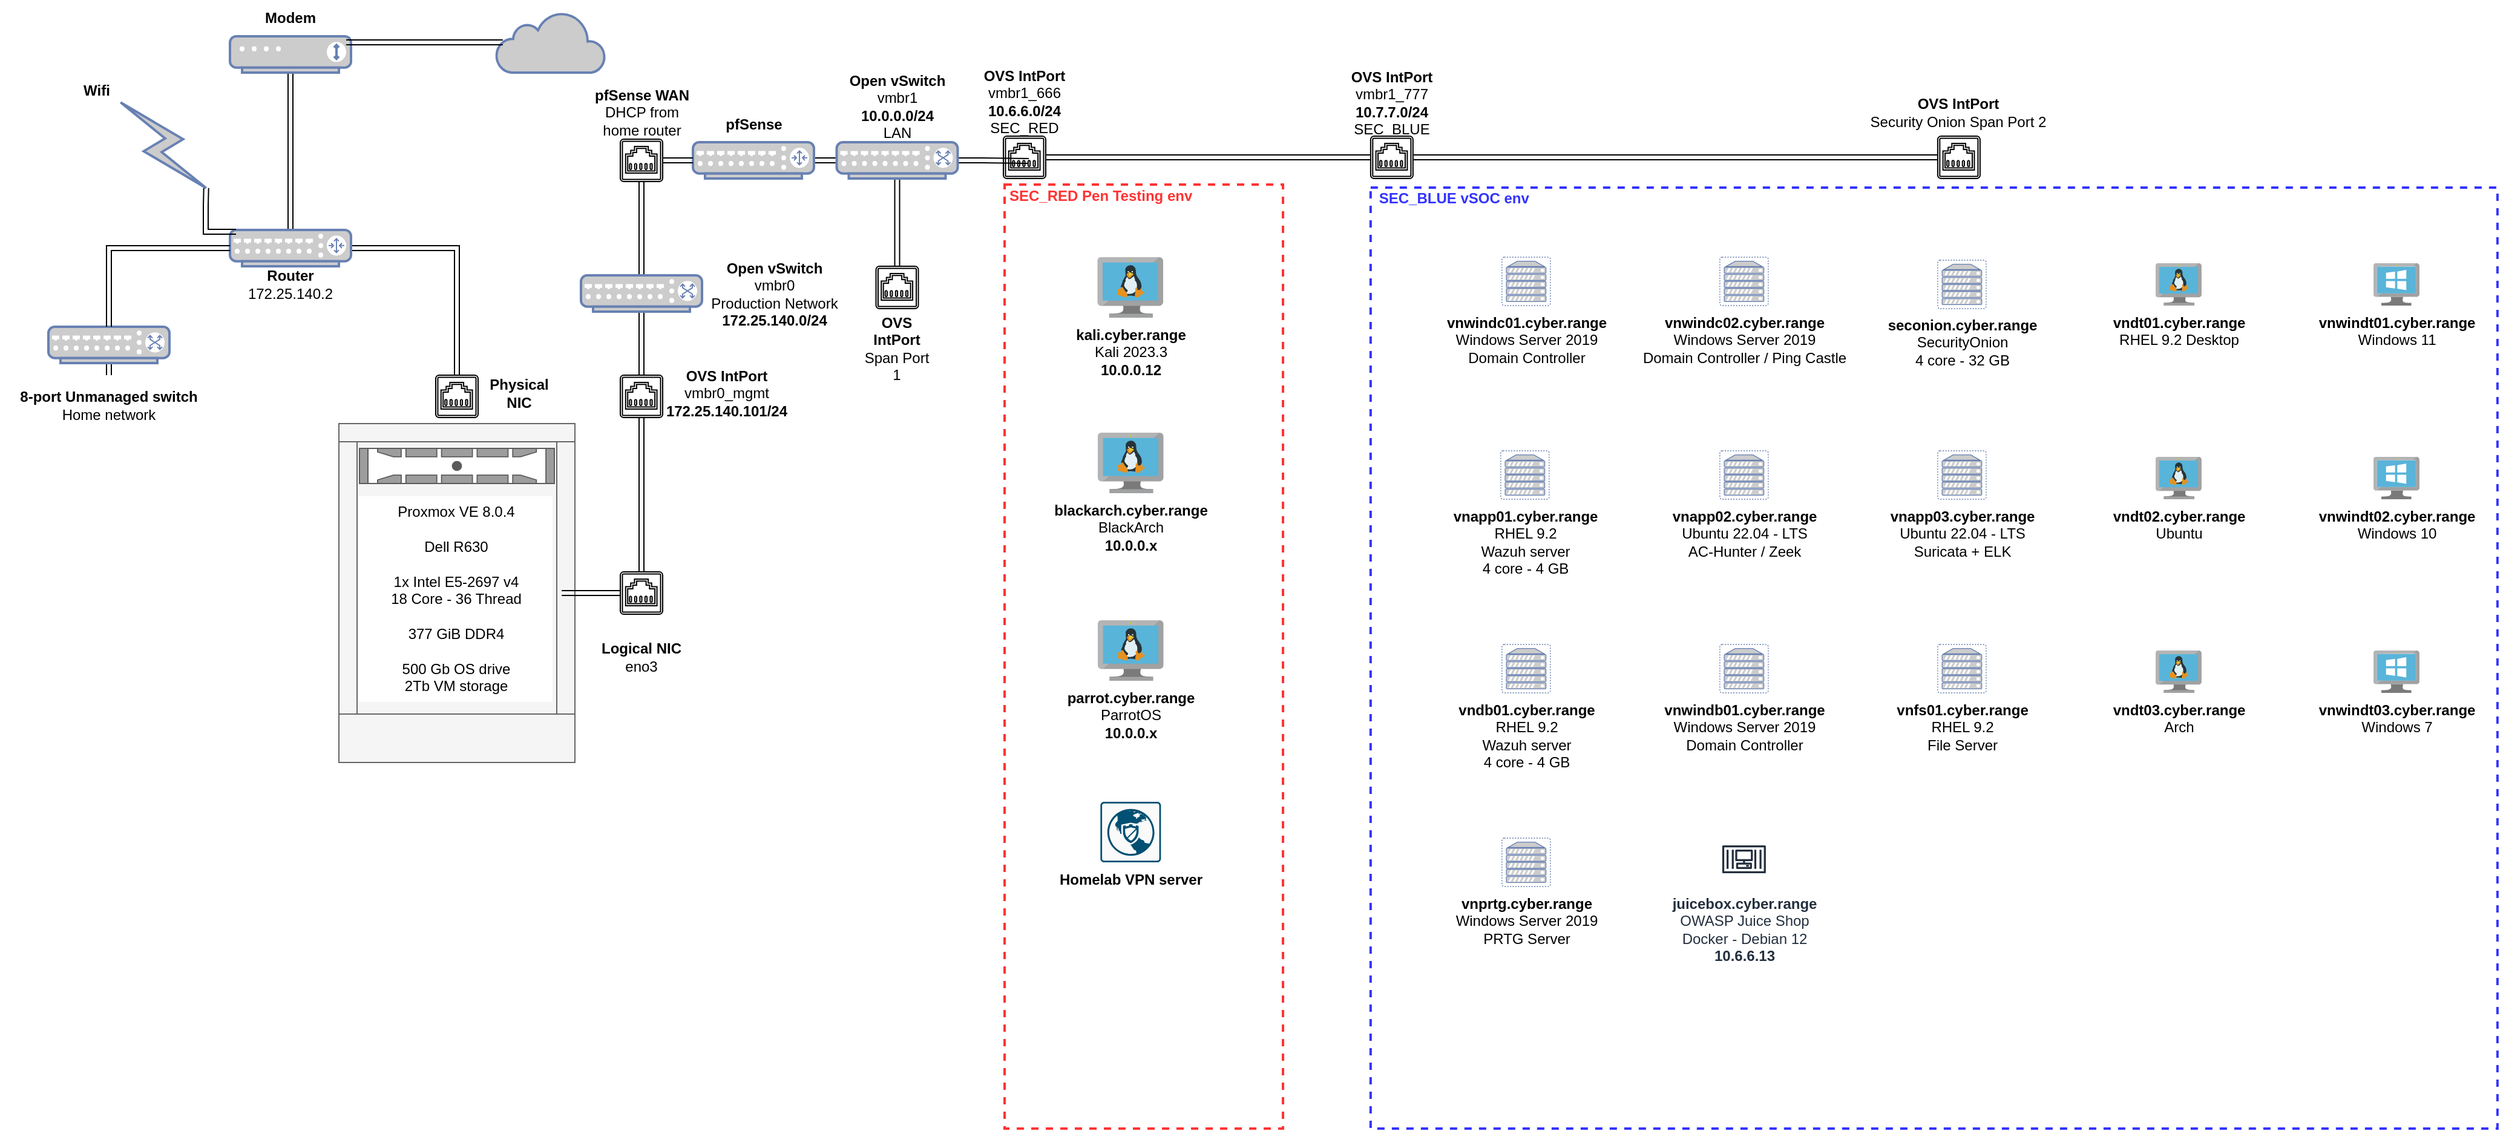 <mxfile version="21.8.0" type="github">
  <diagram name="Page-1" id="Gz2OW-2O6twBv-y2hm4n">
    <mxGraphModel dx="2284" dy="750" grid="1" gridSize="10" guides="1" tooltips="1" connect="1" arrows="1" fold="1" page="1" pageScale="1" pageWidth="850" pageHeight="1100" math="0" shadow="0">
      <root>
        <mxCell id="0" />
        <mxCell id="1" parent="0" />
        <mxCell id="6AgiHDk-AYFdmTXKW45j-122" value="&amp;nbsp;&lt;font color=&quot;#3333ff&quot;&gt;SEC_BLUE vSOC env&lt;/font&gt;" style="html=1;fontColor=#FF3333;fontStyle=1;align=left;verticalAlign=top;spacing=0;labelBorderColor=none;fillColor=none;dashed=1;strokeWidth=2;strokeColor=#3333FF;spacingLeft=4;spacingTop=-3;movable=1;resizable=1;rotatable=1;deletable=1;editable=1;locked=0;connectable=1;" vertex="1" parent="1">
          <mxGeometry x="332.42" y="185" width="931" height="777.5" as="geometry" />
        </mxCell>
        <mxCell id="6AgiHDk-AYFdmTXKW45j-123" value="SEC_RED Pen Testing env" style="html=1;fontColor=#FF3333;fontStyle=1;align=left;verticalAlign=top;spacing=0;labelBorderColor=none;fillColor=none;dashed=1;strokeWidth=2;strokeColor=#FF3333;spacingLeft=4;spacingTop=-3;movable=1;resizable=1;rotatable=1;deletable=1;editable=1;locked=0;connectable=1;" vertex="1" parent="1">
          <mxGeometry x="30.0" y="182.5" width="230" height="780" as="geometry" />
        </mxCell>
        <mxCell id="6AgiHDk-AYFdmTXKW45j-7" style="edgeStyle=orthogonalEdgeStyle;rounded=0;orthogonalLoop=1;jettySize=auto;html=1;exitX=0.5;exitY=0;exitDx=0;exitDy=0;exitPerimeter=0;shape=link;" edge="1" parent="1" source="6AgiHDk-AYFdmTXKW45j-1" target="6AgiHDk-AYFdmTXKW45j-5">
          <mxGeometry relative="1" as="geometry" />
        </mxCell>
        <mxCell id="6AgiHDk-AYFdmTXKW45j-43" style="edgeStyle=orthogonalEdgeStyle;rounded=0;orthogonalLoop=1;jettySize=auto;html=1;exitX=1;exitY=0.5;exitDx=0;exitDy=0;exitPerimeter=0;shape=link;entryX=0.5;entryY=1;entryDx=0;entryDy=0;entryPerimeter=0;" edge="1" parent="1" source="6AgiHDk-AYFdmTXKW45j-1" target="6AgiHDk-AYFdmTXKW45j-132">
          <mxGeometry relative="1" as="geometry">
            <mxPoint x="-422.5" y="325" as="targetPoint" />
          </mxGeometry>
        </mxCell>
        <mxCell id="6AgiHDk-AYFdmTXKW45j-1" value="" style="fontColor=#0066CC;verticalAlign=top;verticalLabelPosition=bottom;labelPosition=center;align=center;html=1;outlineConnect=0;fillColor=#CCCCCC;strokeColor=#6881B3;gradientColor=none;gradientDirection=north;strokeWidth=2;shape=mxgraph.networks.router;" vertex="1" parent="1">
          <mxGeometry x="-610" y="220" width="100" height="30" as="geometry" />
        </mxCell>
        <mxCell id="6AgiHDk-AYFdmTXKW45j-2" value="" style="fontColor=#0066CC;verticalAlign=top;verticalLabelPosition=bottom;labelPosition=center;align=center;html=1;outlineConnect=0;fillColor=#CCCCCC;strokeColor=#6881B3;gradientColor=none;gradientDirection=north;strokeWidth=2;shape=mxgraph.networks.comm_link;direction=west;rotation=-45;" vertex="1" parent="1">
          <mxGeometry x="-680" y="100" width="30" height="100" as="geometry" />
        </mxCell>
        <mxCell id="6AgiHDk-AYFdmTXKW45j-3" style="edgeStyle=orthogonalEdgeStyle;rounded=0;orthogonalLoop=1;jettySize=auto;html=1;exitX=0.05;exitY=0.05;exitDx=0;exitDy=0;exitPerimeter=0;entryX=0.5;entryY=0;entryDx=0;entryDy=0;entryPerimeter=0;shape=link;" edge="1" parent="1" source="6AgiHDk-AYFdmTXKW45j-1" target="6AgiHDk-AYFdmTXKW45j-2">
          <mxGeometry relative="1" as="geometry" />
        </mxCell>
        <mxCell id="6AgiHDk-AYFdmTXKW45j-4" value="" style="html=1;outlineConnect=0;fillColor=#CCCCCC;strokeColor=#6881B3;gradientColor=none;gradientDirection=north;strokeWidth=2;shape=mxgraph.networks.cloud;fontColor=#ffffff;" vertex="1" parent="1">
          <mxGeometry x="-390" y="40" width="90" height="50" as="geometry" />
        </mxCell>
        <mxCell id="6AgiHDk-AYFdmTXKW45j-5" value="" style="fontColor=#0066CC;verticalAlign=top;verticalLabelPosition=bottom;labelPosition=center;align=center;html=1;outlineConnect=0;fillColor=#CCCCCC;strokeColor=#6881B3;gradientColor=none;gradientDirection=north;strokeWidth=2;shape=mxgraph.networks.modem;direction=east;" vertex="1" parent="1">
          <mxGeometry x="-610" y="60" width="100" height="30" as="geometry" />
        </mxCell>
        <mxCell id="6AgiHDk-AYFdmTXKW45j-6" style="edgeStyle=orthogonalEdgeStyle;rounded=0;orthogonalLoop=1;jettySize=auto;html=1;exitX=0.06;exitY=0.5;exitDx=0;exitDy=0;exitPerimeter=0;entryX=0.96;entryY=0.167;entryDx=0;entryDy=0;entryPerimeter=0;shape=link;" edge="1" parent="1" source="6AgiHDk-AYFdmTXKW45j-4" target="6AgiHDk-AYFdmTXKW45j-5">
          <mxGeometry relative="1" as="geometry" />
        </mxCell>
        <mxCell id="6AgiHDk-AYFdmTXKW45j-19" style="edgeStyle=orthogonalEdgeStyle;rounded=0;orthogonalLoop=1;jettySize=auto;html=1;exitX=0.5;exitY=1;exitDx=0;exitDy=0;exitPerimeter=0;entryX=0.5;entryY=0;entryDx=0;entryDy=0;shape=link;" edge="1" parent="1" source="6AgiHDk-AYFdmTXKW45j-8" target="6AgiHDk-AYFdmTXKW45j-16">
          <mxGeometry relative="1" as="geometry" />
        </mxCell>
        <mxCell id="6AgiHDk-AYFdmTXKW45j-8" value="" style="fontColor=#0066CC;verticalAlign=top;verticalLabelPosition=bottom;labelPosition=center;align=center;html=1;outlineConnect=0;fillColor=#CCCCCC;strokeColor=#6881B3;gradientColor=none;gradientDirection=north;strokeWidth=2;shape=mxgraph.networks.switch;" vertex="1" parent="1">
          <mxGeometry x="-760" y="300" width="100" height="30" as="geometry" />
        </mxCell>
        <mxCell id="6AgiHDk-AYFdmTXKW45j-9" style="edgeStyle=orthogonalEdgeStyle;rounded=0;orthogonalLoop=1;jettySize=auto;html=1;exitX=0;exitY=0.5;exitDx=0;exitDy=0;exitPerimeter=0;entryX=0.5;entryY=0;entryDx=0;entryDy=0;entryPerimeter=0;shape=link;" edge="1" parent="1" source="6AgiHDk-AYFdmTXKW45j-1" target="6AgiHDk-AYFdmTXKW45j-8">
          <mxGeometry relative="1" as="geometry" />
        </mxCell>
        <mxCell id="6AgiHDk-AYFdmTXKW45j-12" value="" style="verticalLabelPosition=bottom;dashed=0;shadow=0;html=1;align=center;verticalAlign=top;shape=mxgraph.cabinets.cabinet;hasStand=1;fillColor=#f5f5f5;fontColor=#333333;strokeColor=#666666;" vertex="1" parent="1">
          <mxGeometry x="-520" y="380" width="195" height="280" as="geometry" />
        </mxCell>
        <mxCell id="6AgiHDk-AYFdmTXKW45j-13" value="" style="strokeColor=#666666;html=1;labelPosition=right;align=left;spacingLeft=15;shadow=0;dashed=0;outlineConnect=0;shape=mxgraph.rack.dell.dell_poweredge_2u;movable=1;resizable=1;rotatable=1;deletable=1;editable=1;locked=0;connectable=1;" vertex="1" parent="1">
          <mxGeometry x="-503.5" y="400" width="162" height="30" as="geometry" />
        </mxCell>
        <mxCell id="6AgiHDk-AYFdmTXKW45j-14" value="Proxmox VE 8.0.4&lt;br&gt;&lt;br&gt;Dell R630&lt;br&gt;&lt;br&gt;1x Intel E5-2697 v4&lt;br&gt;18 Core - 36 Thread&lt;br&gt;&lt;br&gt;377 GiB DDR4&lt;br&gt;&lt;br&gt;500 Gb OS drive&lt;br&gt;2Tb VM storage" style="text;html=1;align=center;verticalAlign=middle;whiteSpace=wrap;rounded=0;fillColor=default;" vertex="1" parent="1">
          <mxGeometry x="-503.5" y="440" width="160" height="170" as="geometry" />
        </mxCell>
        <mxCell id="6AgiHDk-AYFdmTXKW45j-16" value="&lt;b&gt;8-port Unmanaged switch&lt;/b&gt;&lt;br&gt;Home network" style="text;html=1;strokeColor=none;fillColor=none;align=center;verticalAlign=middle;whiteSpace=wrap;rounded=0;" vertex="1" parent="1">
          <mxGeometry x="-800" y="340" width="180" height="50" as="geometry" />
        </mxCell>
        <mxCell id="6AgiHDk-AYFdmTXKW45j-44" value="" style="edgeStyle=orthogonalEdgeStyle;rounded=0;orthogonalLoop=1;jettySize=auto;html=1;strokeColor=none;" edge="1" parent="1" target="6AgiHDk-AYFdmTXKW45j-14">
          <mxGeometry relative="1" as="geometry">
            <mxPoint x="-422.5" y="380" as="sourcePoint" />
          </mxGeometry>
        </mxCell>
        <mxCell id="6AgiHDk-AYFdmTXKW45j-31" value="&lt;b&gt;Physical NIC&lt;/b&gt;" style="text;html=1;strokeColor=none;fillColor=none;align=center;verticalAlign=middle;whiteSpace=wrap;rounded=0;" vertex="1" parent="1">
          <mxGeometry x="-401.5" y="340" width="60" height="30" as="geometry" />
        </mxCell>
        <mxCell id="6AgiHDk-AYFdmTXKW45j-32" value="&lt;b&gt;Logical NIC&lt;/b&gt;&lt;br&gt;eno3" style="text;html=1;strokeColor=none;fillColor=none;align=center;verticalAlign=middle;whiteSpace=wrap;rounded=0;" vertex="1" parent="1">
          <mxGeometry x="-310" y="555" width="80" height="35" as="geometry" />
        </mxCell>
        <mxCell id="6AgiHDk-AYFdmTXKW45j-126" value="" style="edgeStyle=orthogonalEdgeStyle;rounded=0;orthogonalLoop=1;jettySize=auto;html=1;shape=link;" edge="1" parent="1" source="6AgiHDk-AYFdmTXKW45j-33">
          <mxGeometry relative="1" as="geometry">
            <mxPoint x="-270" y="340" as="targetPoint" />
          </mxGeometry>
        </mxCell>
        <mxCell id="6AgiHDk-AYFdmTXKW45j-135" value="" style="edgeStyle=orthogonalEdgeStyle;rounded=0;orthogonalLoop=1;jettySize=auto;html=1;shape=link;" edge="1" parent="1" source="6AgiHDk-AYFdmTXKW45j-33" target="6AgiHDk-AYFdmTXKW45j-129">
          <mxGeometry relative="1" as="geometry" />
        </mxCell>
        <mxCell id="6AgiHDk-AYFdmTXKW45j-33" value="" style="fontColor=#0066CC;verticalAlign=top;verticalLabelPosition=bottom;labelPosition=center;align=center;html=1;outlineConnect=0;fillColor=#CCCCCC;strokeColor=#6881B3;gradientColor=none;gradientDirection=north;strokeWidth=2;shape=mxgraph.networks.switch;" vertex="1" parent="1">
          <mxGeometry x="-320" y="257.5" width="100" height="30" as="geometry" />
        </mxCell>
        <mxCell id="6AgiHDk-AYFdmTXKW45j-35" value="&lt;b&gt;Open vSwitch&lt;/b&gt;&lt;br&gt;vmbr0&lt;br&gt;Production Network&lt;br&gt;&lt;b&gt;172.25.140.0/24&lt;/b&gt;" style="text;html=1;strokeColor=none;fillColor=none;align=center;verticalAlign=middle;whiteSpace=wrap;rounded=0;" vertex="1" parent="1">
          <mxGeometry x="-220" y="242.5" width="120" height="60" as="geometry" />
        </mxCell>
        <mxCell id="6AgiHDk-AYFdmTXKW45j-141" value="" style="edgeStyle=orthogonalEdgeStyle;rounded=0;orthogonalLoop=1;jettySize=auto;html=1;shape=link;" edge="1" parent="1" source="6AgiHDk-AYFdmTXKW45j-36" target="6AgiHDk-AYFdmTXKW45j-140">
          <mxGeometry relative="1" as="geometry" />
        </mxCell>
        <mxCell id="6AgiHDk-AYFdmTXKW45j-36" value="" style="fontColor=#0066CC;verticalAlign=top;verticalLabelPosition=bottom;labelPosition=center;align=center;html=1;outlineConnect=0;fillColor=#CCCCCC;strokeColor=#6881B3;gradientColor=none;gradientDirection=north;strokeWidth=2;shape=mxgraph.networks.router;" vertex="1" parent="1">
          <mxGeometry x="-227.5" y="147.5" width="100" height="30" as="geometry" />
        </mxCell>
        <mxCell id="6AgiHDk-AYFdmTXKW45j-39" value="&lt;b&gt;OVS IntPort&lt;br&gt;&lt;/b&gt;vmbr0_mgmt&lt;br&gt;&lt;b&gt;172.25.140.101/24&lt;/b&gt;" style="text;html=1;strokeColor=none;fillColor=none;align=center;verticalAlign=middle;whiteSpace=wrap;rounded=0;" vertex="1" parent="1">
          <mxGeometry x="-252.5" y="327.5" width="105" height="55" as="geometry" />
        </mxCell>
        <mxCell id="6AgiHDk-AYFdmTXKW45j-40" value="&lt;b&gt;Router&lt;/b&gt;&lt;br&gt;172.25.140.2" style="text;html=1;strokeColor=none;fillColor=none;align=center;verticalAlign=middle;whiteSpace=wrap;rounded=0;" vertex="1" parent="1">
          <mxGeometry x="-610" y="250" width="100" height="30" as="geometry" />
        </mxCell>
        <mxCell id="6AgiHDk-AYFdmTXKW45j-41" value="&lt;b&gt;Modem&lt;br&gt;&lt;/b&gt;" style="text;html=1;strokeColor=none;fillColor=none;align=center;verticalAlign=middle;whiteSpace=wrap;rounded=0;" vertex="1" parent="1">
          <mxGeometry x="-590" y="30" width="60" height="30" as="geometry" />
        </mxCell>
        <mxCell id="6AgiHDk-AYFdmTXKW45j-42" value="&lt;b&gt;Wifi&lt;/b&gt;" style="text;html=1;strokeColor=none;fillColor=none;align=center;verticalAlign=middle;whiteSpace=wrap;rounded=0;" vertex="1" parent="1">
          <mxGeometry x="-760" y="80" width="80" height="50" as="geometry" />
        </mxCell>
        <mxCell id="6AgiHDk-AYFdmTXKW45j-47" value="&lt;b&gt;pfSense&lt;br&gt;&lt;/b&gt;" style="text;html=1;strokeColor=none;fillColor=none;align=center;verticalAlign=middle;whiteSpace=wrap;rounded=0;" vertex="1" parent="1">
          <mxGeometry x="-207.5" y="117.5" width="60" height="30" as="geometry" />
        </mxCell>
        <mxCell id="6AgiHDk-AYFdmTXKW45j-51" value="&lt;b&gt;pfSense WAN&lt;/b&gt;&lt;br&gt;DHCP from home router" style="text;html=1;strokeColor=none;fillColor=none;align=center;verticalAlign=middle;whiteSpace=wrap;rounded=0;" vertex="1" parent="1">
          <mxGeometry x="-312.5" y="97.5" width="85" height="50" as="geometry" />
        </mxCell>
        <mxCell id="6AgiHDk-AYFdmTXKW45j-55" value="&lt;b&gt;Open vSwitch&lt;/b&gt;&lt;br&gt;vmbr1&lt;br&gt;&lt;b&gt;10.0.0.0/24&lt;br&gt;&lt;/b&gt;LAN" style="text;html=1;strokeColor=none;fillColor=none;align=center;verticalAlign=middle;whiteSpace=wrap;rounded=0;" vertex="1" parent="1">
          <mxGeometry x="-110" y="90" width="102.5" height="55" as="geometry" />
        </mxCell>
        <mxCell id="6AgiHDk-AYFdmTXKW45j-56" value="&lt;b&gt;OVS IntPort&lt;/b&gt;&lt;br&gt;vmbr1_666&lt;br&gt;&lt;b&gt;10.6.6.0/24&lt;br&gt;&lt;/b&gt;SEC_RED" style="text;html=1;strokeColor=none;fillColor=none;align=center;verticalAlign=middle;whiteSpace=wrap;rounded=0;" vertex="1" parent="1">
          <mxGeometry y="87.5" width="93" height="52.5" as="geometry" />
        </mxCell>
        <mxCell id="6AgiHDk-AYFdmTXKW45j-57" value="&lt;b style=&quot;border-color: var(--border-color);&quot;&gt;OVS IntPort&lt;/b&gt;&lt;br style=&quot;border-color: var(--border-color);&quot;&gt;vmbr1_777&lt;br style=&quot;border-color: var(--border-color);&quot;&gt;&lt;b&gt;10.7.7.0/24&lt;br&gt;&lt;/b&gt;SEC_BLUE" style="text;html=1;strokeColor=none;fillColor=none;align=center;verticalAlign=middle;whiteSpace=wrap;rounded=0;" vertex="1" parent="1">
          <mxGeometry x="310.92" y="90" width="78" height="50" as="geometry" />
        </mxCell>
        <mxCell id="6AgiHDk-AYFdmTXKW45j-70" value="" style="sketch=0;pointerEvents=1;shadow=0;dashed=0;html=1;aspect=fixed;labelPosition=center;verticalLabelPosition=bottom;verticalAlign=top;align=center;outlineConnect=0;shape=mxgraph.vvd.ethernet_port;direction=west;" vertex="1" parent="1">
          <mxGeometry x="29" y="142.5" width="35" height="35" as="geometry" />
        </mxCell>
        <mxCell id="6AgiHDk-AYFdmTXKW45j-165" value="" style="edgeStyle=orthogonalEdgeStyle;rounded=0;orthogonalLoop=1;jettySize=auto;html=1;shape=link;" edge="1" parent="1" source="6AgiHDk-AYFdmTXKW45j-71" target="6AgiHDk-AYFdmTXKW45j-70">
          <mxGeometry relative="1" as="geometry" />
        </mxCell>
        <mxCell id="6AgiHDk-AYFdmTXKW45j-71" value="" style="sketch=0;pointerEvents=1;shadow=0;dashed=0;html=1;aspect=fixed;labelPosition=center;verticalLabelPosition=bottom;verticalAlign=top;align=center;outlineConnect=0;shape=mxgraph.vvd.ethernet_port;direction=west;" vertex="1" parent="1">
          <mxGeometry x="332.42" y="142.5" width="35" height="35" as="geometry" />
        </mxCell>
        <mxCell id="6AgiHDk-AYFdmTXKW45j-76" value="&lt;b&gt;juicebox.cyber.range&lt;/b&gt;&lt;br&gt;OWASP Juice Shop&lt;br&gt;Docker - Debian 12&lt;br&gt;&lt;b&gt;10.6.6.13&lt;/b&gt;" style="sketch=0;outlineConnect=0;fontColor=#232F3E;gradientColor=none;strokeColor=#232F3E;fillColor=#ffffff;dashed=0;verticalLabelPosition=bottom;verticalAlign=top;align=center;html=1;fontSize=12;fontStyle=0;aspect=fixed;shape=mxgraph.aws4.resourceIcon;resIcon=mxgraph.aws4.container_3;" vertex="1" parent="1">
          <mxGeometry x="618.43" y="717.5" width="45" height="45" as="geometry" />
        </mxCell>
        <mxCell id="6AgiHDk-AYFdmTXKW45j-77" value="&lt;b&gt;kali.cyber.range&lt;/b&gt;&lt;br&gt;Kali 2023.3&lt;br&gt;&lt;b&gt;10.0.0.12&lt;/b&gt;" style="image;sketch=0;aspect=fixed;html=1;points=[];align=center;fontSize=12;image=img/lib/mscae/VM_Linux.svg;" vertex="1" parent="1">
          <mxGeometry x="106.67" y="242.5" width="54.35" height="50" as="geometry" />
        </mxCell>
        <mxCell id="6AgiHDk-AYFdmTXKW45j-84" value="&lt;font style=&quot;&quot; color=&quot;#000000&quot;&gt;&lt;b&gt;seconion.cyber.range&lt;/b&gt;&lt;br&gt;SecurityOnion&lt;br&gt;4 core - 32 GB&lt;br&gt;&lt;/font&gt;" style="fontColor=#0066CC;verticalAlign=top;verticalLabelPosition=bottom;labelPosition=center;align=center;html=1;outlineConnect=0;fillColor=#CCCCCC;strokeColor=#6881B3;gradientColor=none;gradientDirection=north;strokeWidth=2;shape=mxgraph.networks.virtual_server;" vertex="1" parent="1">
          <mxGeometry x="800.93" y="245" width="40" height="40" as="geometry" />
        </mxCell>
        <mxCell id="6AgiHDk-AYFdmTXKW45j-168" value="" style="edgeStyle=orthogonalEdgeStyle;rounded=0;orthogonalLoop=1;jettySize=auto;html=1;shape=link;" edge="1" parent="1" source="6AgiHDk-AYFdmTXKW45j-86" target="6AgiHDk-AYFdmTXKW45j-140">
          <mxGeometry relative="1" as="geometry" />
        </mxCell>
        <mxCell id="6AgiHDk-AYFdmTXKW45j-86" value="" style="sketch=0;pointerEvents=1;shadow=0;dashed=0;html=1;aspect=fixed;labelPosition=center;verticalLabelPosition=bottom;verticalAlign=top;align=center;outlineConnect=0;shape=mxgraph.vvd.ethernet_port;direction=west;" vertex="1" parent="1">
          <mxGeometry x="-76.25" y="250" width="35" height="35" as="geometry" />
        </mxCell>
        <mxCell id="6AgiHDk-AYFdmTXKW45j-169" value="" style="edgeStyle=orthogonalEdgeStyle;rounded=0;orthogonalLoop=1;jettySize=auto;html=1;shape=link;" edge="1" parent="1" source="6AgiHDk-AYFdmTXKW45j-87" target="6AgiHDk-AYFdmTXKW45j-71">
          <mxGeometry relative="1" as="geometry" />
        </mxCell>
        <mxCell id="6AgiHDk-AYFdmTXKW45j-87" value="" style="sketch=0;pointerEvents=1;shadow=0;dashed=0;html=1;aspect=fixed;labelPosition=center;verticalLabelPosition=bottom;verticalAlign=top;align=center;outlineConnect=0;shape=mxgraph.vvd.ethernet_port;direction=west;" vertex="1" parent="1">
          <mxGeometry x="800.93" y="142.5" width="35" height="35" as="geometry" />
        </mxCell>
        <mxCell id="6AgiHDk-AYFdmTXKW45j-88" value="&lt;font style=&quot;&quot; color=&quot;#000000&quot;&gt;&lt;b&gt;vnapp01.cyber.range&lt;/b&gt;&lt;br&gt;RHEL 9.2&lt;br&gt;Wazuh server&lt;br&gt;4 core - 4 GB&lt;br&gt;&lt;/font&gt;" style="fontColor=#0066CC;verticalAlign=top;verticalLabelPosition=bottom;labelPosition=center;align=center;html=1;outlineConnect=0;fillColor=#CCCCCC;strokeColor=#6881B3;gradientColor=none;gradientDirection=north;strokeWidth=2;shape=mxgraph.networks.virtual_server;" vertex="1" parent="1">
          <mxGeometry x="439.92" y="402.5" width="40" height="40" as="geometry" />
        </mxCell>
        <mxCell id="6AgiHDk-AYFdmTXKW45j-89" value="&lt;font style=&quot;&quot; color=&quot;#000000&quot;&gt;&lt;b&gt;vnapp02.cyber.range&lt;/b&gt;&lt;br&gt;&lt;/font&gt;&lt;font color=&quot;#000000&quot;&gt;Ubuntu 22.04 - LTS&lt;br&gt;&lt;/font&gt;&lt;font style=&quot;&quot; color=&quot;#000000&quot;&gt;AC-Hunter / Zeek&lt;br&gt;&lt;/font&gt;" style="fontColor=#0066CC;verticalAlign=top;verticalLabelPosition=bottom;labelPosition=center;align=center;html=1;outlineConnect=0;fillColor=#CCCCCC;strokeColor=#6881B3;gradientColor=none;gradientDirection=north;strokeWidth=2;shape=mxgraph.networks.virtual_server;" vertex="1" parent="1">
          <mxGeometry x="620.93" y="402.5" width="40" height="40" as="geometry" />
        </mxCell>
        <mxCell id="6AgiHDk-AYFdmTXKW45j-91" value="&lt;font style=&quot;&quot; color=&quot;#000000&quot;&gt;&lt;b&gt;vnfs01.cyber.range&lt;/b&gt;&lt;br&gt;RHEL 9.2&lt;br&gt;File Server&lt;br&gt;&lt;/font&gt;" style="fontColor=#0066CC;verticalAlign=top;verticalLabelPosition=bottom;labelPosition=center;align=center;html=1;outlineConnect=0;fillColor=#CCCCCC;strokeColor=#6881B3;gradientColor=none;gradientDirection=north;strokeWidth=2;shape=mxgraph.networks.virtual_server;" vertex="1" parent="1">
          <mxGeometry x="800.93" y="562.5" width="40" height="40" as="geometry" />
        </mxCell>
        <mxCell id="6AgiHDk-AYFdmTXKW45j-92" value="&lt;font style=&quot;&quot; color=&quot;#000000&quot;&gt;&lt;b&gt;vnprtg.cyber.range&lt;/b&gt;&lt;br&gt;Windows Server 2019&lt;br&gt;PRTG Server&lt;br&gt;&lt;/font&gt;" style="fontColor=#0066CC;verticalAlign=top;verticalLabelPosition=bottom;labelPosition=center;align=center;html=1;outlineConnect=0;fillColor=#CCCCCC;strokeColor=#6881B3;gradientColor=none;gradientDirection=north;strokeWidth=2;shape=mxgraph.networks.virtual_server;" vertex="1" parent="1">
          <mxGeometry x="440.91" y="722.5" width="40" height="40" as="geometry" />
        </mxCell>
        <mxCell id="6AgiHDk-AYFdmTXKW45j-95" value="&lt;b&gt;vnwindt01.cyber.range&lt;/b&gt;&lt;br&gt;Windows 11" style="image;sketch=0;aspect=fixed;html=1;points=[];align=center;fontSize=12;image=img/lib/mscae/VirtualMachineWindows.svg;" vertex="1" parent="1">
          <mxGeometry x="1160.92" y="247.5" width="38.04" height="35" as="geometry" />
        </mxCell>
        <mxCell id="6AgiHDk-AYFdmTXKW45j-97" value="&lt;b&gt;vnwindt02.cyber.range&lt;/b&gt;&lt;br&gt;Windows 10" style="image;sketch=0;aspect=fixed;html=1;points=[];align=center;fontSize=12;image=img/lib/mscae/VirtualMachineWindows.svg;" vertex="1" parent="1">
          <mxGeometry x="1160.92" y="407.5" width="38.04" height="35" as="geometry" />
        </mxCell>
        <mxCell id="6AgiHDk-AYFdmTXKW45j-98" value="&lt;b&gt;vnwindt03.cyber.range&lt;/b&gt;&lt;br&gt;Windows 7" style="image;sketch=0;aspect=fixed;html=1;points=[];align=center;fontSize=12;image=img/lib/mscae/VirtualMachineWindows.svg;" vertex="1" parent="1">
          <mxGeometry x="1160.92" y="567.5" width="38.04" height="35" as="geometry" />
        </mxCell>
        <mxCell id="6AgiHDk-AYFdmTXKW45j-101" value="&lt;b&gt;blackarch.cyber.range&lt;/b&gt;&lt;br&gt;BlackArch&lt;br&gt;&lt;b&gt;10.0.0.x&lt;/b&gt;" style="image;sketch=0;aspect=fixed;html=1;points=[];align=center;fontSize=12;image=img/lib/mscae/VM_Linux.svg;" vertex="1" parent="1">
          <mxGeometry x="106.99" y="387.5" width="54.35" height="50" as="geometry" />
        </mxCell>
        <mxCell id="6AgiHDk-AYFdmTXKW45j-102" value="&lt;b&gt;parrot.cyber.range&lt;/b&gt;&lt;br&gt;ParrotOS&lt;br&gt;&lt;b&gt;10.0.0.x&lt;/b&gt;" style="image;sketch=0;aspect=fixed;html=1;points=[];align=center;fontSize=12;image=img/lib/mscae/VM_Linux.svg;" vertex="1" parent="1">
          <mxGeometry x="106.99" y="542.5" width="54.35" height="50" as="geometry" />
        </mxCell>
        <mxCell id="6AgiHDk-AYFdmTXKW45j-120" value="&lt;b style=&quot;border-color: var(--border-color); color: rgb(0, 0, 0);&quot;&gt;vnwindc01.cyber.range&lt;/b&gt;&lt;br style=&quot;border-color: var(--border-color); color: rgb(0, 0, 0);&quot;&gt;&lt;font color=&quot;#000000&quot;&gt;Windows Server 2019&lt;br style=&quot;border-color: var(--border-color);&quot;&gt;&lt;/font&gt;&lt;span style=&quot;border-color: var(--border-color); color: rgb(0, 0, 0);&quot;&gt;Domain Controller&lt;/span&gt;&lt;font style=&quot;&quot; color=&quot;#000000&quot;&gt;&lt;br&gt;&lt;/font&gt;" style="fontColor=#0066CC;verticalAlign=top;verticalLabelPosition=bottom;labelPosition=center;align=center;html=1;outlineConnect=0;fillColor=#CCCCCC;strokeColor=#6881B3;gradientColor=none;gradientDirection=north;strokeWidth=2;shape=mxgraph.networks.virtual_server;" vertex="1" parent="1">
          <mxGeometry x="440.91" y="242.5" width="40" height="40" as="geometry" />
        </mxCell>
        <mxCell id="6AgiHDk-AYFdmTXKW45j-124" value="&lt;font style=&quot;&quot; color=&quot;#000000&quot;&gt;&lt;b&gt;vnapp03.cyber.range&lt;/b&gt;&lt;br&gt;&lt;/font&gt;&lt;font color=&quot;#000000&quot;&gt;Ubuntu 22.04 - LTS&lt;br&gt;&lt;/font&gt;&lt;font style=&quot;&quot; color=&quot;#000000&quot;&gt;Suricata + ELK&lt;br&gt;&lt;/font&gt;" style="fontColor=#0066CC;verticalAlign=top;verticalLabelPosition=bottom;labelPosition=center;align=center;html=1;outlineConnect=0;fillColor=#CCCCCC;strokeColor=#6881B3;gradientColor=none;gradientDirection=north;strokeWidth=2;shape=mxgraph.networks.virtual_server;" vertex="1" parent="1">
          <mxGeometry x="800.93" y="402.5" width="40" height="40" as="geometry" />
        </mxCell>
        <mxCell id="6AgiHDk-AYFdmTXKW45j-125" value="&lt;b style=&quot;border-color: var(--border-color); color: rgb(0, 0, 0);&quot;&gt;vnwindc02.cyber.range&lt;/b&gt;&lt;br style=&quot;border-color: var(--border-color); color: rgb(0, 0, 0);&quot;&gt;&lt;font color=&quot;#000000&quot;&gt;Windows Server 2019&lt;br style=&quot;border-color: var(--border-color);&quot;&gt;&lt;/font&gt;&lt;span style=&quot;border-color: var(--border-color); color: rgb(0, 0, 0);&quot;&gt;Domain Controller /&amp;nbsp;&lt;/span&gt;&lt;font style=&quot;&quot; color=&quot;#000000&quot;&gt;Ping Castle&lt;br&gt;&lt;/font&gt;" style="fontColor=#0066CC;verticalAlign=top;verticalLabelPosition=bottom;labelPosition=center;align=center;html=1;outlineConnect=0;fillColor=#CCCCCC;strokeColor=#6881B3;gradientColor=none;gradientDirection=north;strokeWidth=2;shape=mxgraph.networks.virtual_server;" vertex="1" parent="1">
          <mxGeometry x="620.93" y="242.5" width="40" height="40" as="geometry" />
        </mxCell>
        <mxCell id="6AgiHDk-AYFdmTXKW45j-134" value="" style="edgeStyle=orthogonalEdgeStyle;rounded=0;orthogonalLoop=1;jettySize=auto;html=1;shape=link;" edge="1" parent="1" source="6AgiHDk-AYFdmTXKW45j-129" target="6AgiHDk-AYFdmTXKW45j-36">
          <mxGeometry relative="1" as="geometry" />
        </mxCell>
        <mxCell id="6AgiHDk-AYFdmTXKW45j-129" value="" style="sketch=0;pointerEvents=1;shadow=0;dashed=0;html=1;aspect=fixed;labelPosition=center;verticalLabelPosition=bottom;verticalAlign=top;align=center;outlineConnect=0;shape=mxgraph.vvd.ethernet_port;direction=west;" vertex="1" parent="1">
          <mxGeometry x="-287.5" y="145" width="35" height="35" as="geometry" />
        </mxCell>
        <mxCell id="6AgiHDk-AYFdmTXKW45j-130" value="" style="sketch=0;pointerEvents=1;shadow=0;dashed=0;html=1;aspect=fixed;labelPosition=center;verticalLabelPosition=bottom;verticalAlign=top;align=center;outlineConnect=0;shape=mxgraph.vvd.ethernet_port;direction=west;" vertex="1" parent="1">
          <mxGeometry x="-287.5" y="340" width="35" height="35" as="geometry" />
        </mxCell>
        <mxCell id="6AgiHDk-AYFdmTXKW45j-133" value="" style="edgeStyle=orthogonalEdgeStyle;rounded=0;orthogonalLoop=1;jettySize=auto;html=1;entryX=0.944;entryY=0.5;entryDx=0;entryDy=0;entryPerimeter=0;shape=link;" edge="1" parent="1" source="6AgiHDk-AYFdmTXKW45j-131" target="6AgiHDk-AYFdmTXKW45j-12">
          <mxGeometry relative="1" as="geometry" />
        </mxCell>
        <mxCell id="6AgiHDk-AYFdmTXKW45j-139" value="" style="edgeStyle=orthogonalEdgeStyle;rounded=0;orthogonalLoop=1;jettySize=auto;html=1;shape=link;" edge="1" parent="1" source="6AgiHDk-AYFdmTXKW45j-131" target="6AgiHDk-AYFdmTXKW45j-130">
          <mxGeometry relative="1" as="geometry">
            <mxPoint x="-270" y="405" as="targetPoint" />
          </mxGeometry>
        </mxCell>
        <mxCell id="6AgiHDk-AYFdmTXKW45j-131" value="" style="sketch=0;pointerEvents=1;shadow=0;dashed=0;html=1;aspect=fixed;labelPosition=center;verticalLabelPosition=bottom;verticalAlign=top;align=center;outlineConnect=0;shape=mxgraph.vvd.ethernet_port;direction=west;" vertex="1" parent="1">
          <mxGeometry x="-287.5" y="502.5" width="35" height="35" as="geometry" />
        </mxCell>
        <mxCell id="6AgiHDk-AYFdmTXKW45j-132" value="" style="sketch=0;pointerEvents=1;shadow=0;dashed=0;html=1;aspect=fixed;labelPosition=center;verticalLabelPosition=bottom;verticalAlign=top;align=center;outlineConnect=0;shape=mxgraph.vvd.ethernet_port;direction=west;" vertex="1" parent="1">
          <mxGeometry x="-440" y="340" width="35" height="35" as="geometry" />
        </mxCell>
        <mxCell id="6AgiHDk-AYFdmTXKW45j-164" value="" style="edgeStyle=orthogonalEdgeStyle;rounded=0;orthogonalLoop=1;jettySize=auto;html=1;entryX=0.4;entryY=0.414;entryDx=0;entryDy=0;entryPerimeter=0;shape=link;" edge="1" parent="1" source="6AgiHDk-AYFdmTXKW45j-140" target="6AgiHDk-AYFdmTXKW45j-70">
          <mxGeometry relative="1" as="geometry" />
        </mxCell>
        <mxCell id="6AgiHDk-AYFdmTXKW45j-140" value="" style="fontColor=#0066CC;verticalAlign=top;verticalLabelPosition=bottom;labelPosition=center;align=center;html=1;outlineConnect=0;fillColor=#CCCCCC;strokeColor=#6881B3;gradientColor=none;gradientDirection=north;strokeWidth=2;shape=mxgraph.networks.switch;" vertex="1" parent="1">
          <mxGeometry x="-108.75" y="147.5" width="100" height="30" as="geometry" />
        </mxCell>
        <mxCell id="6AgiHDk-AYFdmTXKW45j-145" value="&lt;b&gt;vndt01.cyber.range&lt;/b&gt;&lt;br&gt;RHEL 9.2 Desktop" style="image;sketch=0;aspect=fixed;html=1;points=[];align=center;fontSize=12;image=img/lib/mscae/VM_Linux.svg;" vertex="1" parent="1">
          <mxGeometry x="980.92" y="247.5" width="38.04" height="35" as="geometry" />
        </mxCell>
        <mxCell id="6AgiHDk-AYFdmTXKW45j-146" value="&lt;b&gt;vndt02.cyber.range&lt;/b&gt;&lt;br&gt;Ubuntu" style="image;sketch=0;aspect=fixed;html=1;points=[];align=center;fontSize=12;image=img/lib/mscae/VM_Linux.svg;" vertex="1" parent="1">
          <mxGeometry x="980.92" y="407.5" width="38.04" height="35" as="geometry" />
        </mxCell>
        <mxCell id="6AgiHDk-AYFdmTXKW45j-148" value="&lt;font style=&quot;&quot; color=&quot;#000000&quot;&gt;&lt;b&gt;vndb01.cyber.range&lt;/b&gt;&lt;br&gt;RHEL 9.2&lt;br&gt;Wazuh server&lt;br&gt;4 core - 4 GB&lt;br&gt;&lt;/font&gt;" style="fontColor=#0066CC;verticalAlign=top;verticalLabelPosition=bottom;labelPosition=center;align=center;html=1;outlineConnect=0;fillColor=#CCCCCC;strokeColor=#6881B3;gradientColor=none;gradientDirection=north;strokeWidth=2;shape=mxgraph.networks.virtual_server;" vertex="1" parent="1">
          <mxGeometry x="440.91" y="562.5" width="40" height="40" as="geometry" />
        </mxCell>
        <mxCell id="6AgiHDk-AYFdmTXKW45j-149" value="&lt;b style=&quot;border-color: var(--border-color); color: rgb(0, 0, 0);&quot;&gt;vnwindb01.cyber.range&lt;/b&gt;&lt;br style=&quot;border-color: var(--border-color); color: rgb(0, 0, 0);&quot;&gt;&lt;font color=&quot;#000000&quot;&gt;Windows Server 2019&lt;br style=&quot;border-color: var(--border-color);&quot;&gt;&lt;/font&gt;&lt;span style=&quot;border-color: var(--border-color); color: rgb(0, 0, 0);&quot;&gt;Domain Controller&lt;/span&gt;&lt;font style=&quot;&quot; color=&quot;#000000&quot;&gt;&lt;br&gt;&lt;/font&gt;" style="fontColor=#0066CC;verticalAlign=top;verticalLabelPosition=bottom;labelPosition=center;align=center;html=1;outlineConnect=0;fillColor=#CCCCCC;strokeColor=#6881B3;gradientColor=none;gradientDirection=north;strokeWidth=2;shape=mxgraph.networks.virtual_server;" vertex="1" parent="1">
          <mxGeometry x="620.93" y="562.5" width="40" height="40" as="geometry" />
        </mxCell>
        <mxCell id="6AgiHDk-AYFdmTXKW45j-150" value="&lt;b&gt;vndt03.cyber.range&lt;/b&gt;&lt;br&gt;Arch" style="image;sketch=0;aspect=fixed;html=1;points=[];align=center;fontSize=12;image=img/lib/mscae/VM_Linux.svg;" vertex="1" parent="1">
          <mxGeometry x="980.92" y="567.5" width="38.04" height="35" as="geometry" />
        </mxCell>
        <mxCell id="6AgiHDk-AYFdmTXKW45j-152" value="&lt;b&gt;Homelab VPN server&lt;/b&gt;" style="sketch=0;points=[[0.015,0.015,0],[0.985,0.015,0],[0.985,0.985,0],[0.015,0.985,0],[0.25,0,0],[0.5,0,0],[0.75,0,0],[1,0.25,0],[1,0.5,0],[1,0.75,0],[0.75,1,0],[0.5,1,0],[0.25,1,0],[0,0.75,0],[0,0.5,0],[0,0.25,0]];verticalLabelPosition=bottom;html=1;verticalAlign=top;aspect=fixed;align=center;pointerEvents=1;shape=mxgraph.cisco19.rect;prIcon=virtual_private_network;fillColor=#FAFAFA;strokeColor=#005073;" vertex="1" parent="1">
          <mxGeometry x="109.17" y="692.5" width="50" height="50" as="geometry" />
        </mxCell>
        <mxCell id="6AgiHDk-AYFdmTXKW45j-166" value="&lt;b&gt;OVS IntPort&lt;/b&gt;&lt;br&gt;Security Onion Span Port 2" style="text;html=1;strokeColor=none;fillColor=none;align=center;verticalAlign=middle;whiteSpace=wrap;rounded=0;" vertex="1" parent="1">
          <mxGeometry x="738.43" y="101.25" width="160" height="42.5" as="geometry" />
        </mxCell>
        <mxCell id="6AgiHDk-AYFdmTXKW45j-167" value="&lt;b&gt;OVS IntPort&lt;/b&gt;&lt;br&gt;Span Port 1" style="text;html=1;strokeColor=none;fillColor=none;align=center;verticalAlign=middle;whiteSpace=wrap;rounded=0;" vertex="1" parent="1">
          <mxGeometry x="-88.75" y="302.5" width="60" height="30" as="geometry" />
        </mxCell>
      </root>
    </mxGraphModel>
  </diagram>
</mxfile>
